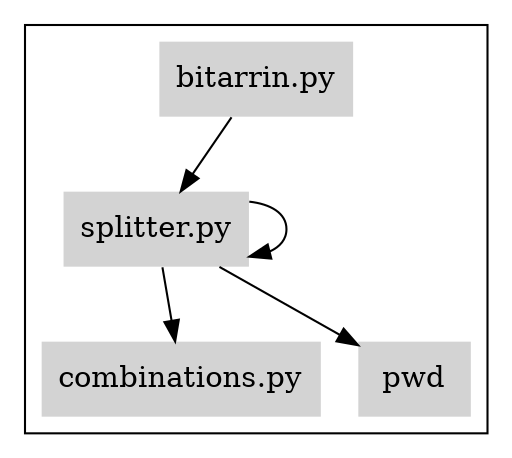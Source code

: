 digraph graphname {
	subgraph clusterA {
		node [shape=plaintext,style=filled];
		edge [arrowhead=normal,arrowtail=dot];
		"bitarrin.py" -> "splitter.py"	[weight=0];
		"splitter.py" -> "splitter.py"	[weight=0];
		"splitter.py" -> "combinations.py"	[weight=0];
		"splitter.py" -> pwd	[weight=0];
	}
}
